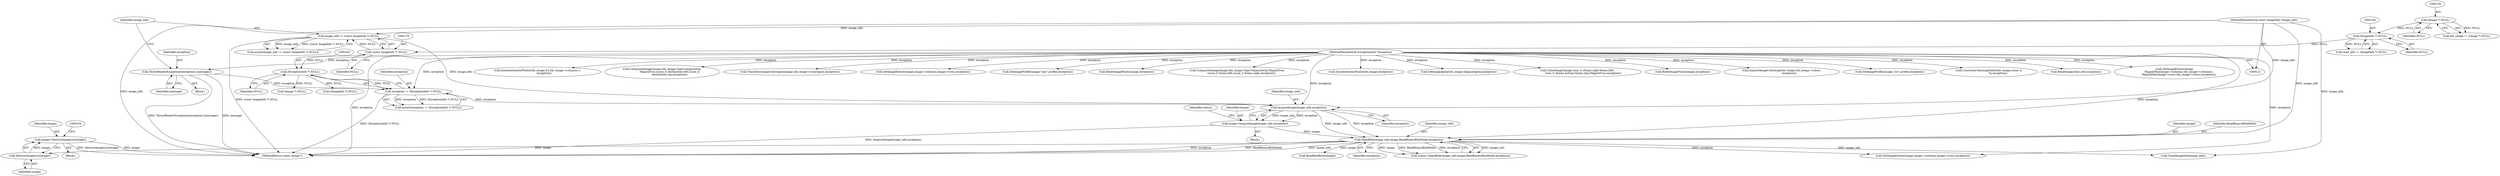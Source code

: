 digraph "0_ImageMagick_afa878a689870c28b6994ecf3bb8dbfb2b76d135@pointer" {
"1000228" [label="(Call,image=DestroyImageList(image))"];
"1000230" [label="(Call,DestroyImageList(image))"];
"1000218" [label="(Call,OpenBlob(image_info,image,ReadBinaryBlobMode,exception))"];
"1000213" [label="(Call,AcquireImage(image_info,exception))"];
"1000173" [label="(Call,image_info != (const ImageInfo *) NULL)"];
"1000122" [label="(MethodParameterIn,const ImageInfo *image_info)"];
"1000175" [label="(Call,(const ImageInfo *) NULL)"];
"1000139" [label="(Call,(ImageInfo *) NULL)"];
"1000129" [label="(Call,(Image *) NULL)"];
"1000200" [label="(Call,exception != (ExceptionInfo *) NULL)"];
"1000146" [label="(Call,ThrowReaderException((exception),(message)))"];
"1000123" [label="(MethodParameterIn,ExceptionInfo *exception)"];
"1000202" [label="(Call,(ExceptionInfo *) NULL)"];
"1000211" [label="(Call,image=AcquireImage(image_info,exception))"];
"1000217" [label="(Identifier,status)"];
"1000762" [label="(Call,ResetImagePixels(image,exception))"];
"1001340" [label="(Call,AcquireImageColormap(tile_image,tile_image->colors,\n                  exception))"];
"1000219" [label="(Identifier,image_info)"];
"1002131" [label="(Call,SetImageProfile(image,\"icc\",profile,exception))"];
"1001711" [label="(Call,ConstrainColormapIndex(tile_image,(ssize_t)\n                      *p,exception))"];
"1000129" [label="(Call,(Image *) NULL)"];
"1000231" [label="(Identifier,image)"];
"1000146" [label="(Call,ThrowReaderException((exception),(message)))"];
"1002441" [label="(Call,ReadImage(read_info,exception))"];
"1000215" [label="(Identifier,exception)"];
"1002485" [label="(Call,SetImageExtent(image,\n          MagickMax(image->columns,tile_image->columns),\n          MagickMax(image->rows,tile_image->rows),exception))"];
"1000175" [label="(Call,(const ImageInfo *) NULL)"];
"1000201" [label="(Identifier,exception)"];
"1000127" [label="(Call,tile_image != (Image *) NULL)"];
"1001670" [label="(Call,QueueAuthenticPixels(tile_image,0,y,tile_image->columns,1,\n                exception))"];
"1002016" [label="(Call,CompositeImage(image,tile_image,CopyCompositeOp,\n                  MagickTrue,(ssize_t) destination.left,(ssize_t)\n                  destination.top,exception))"];
"1000213" [label="(Call,AcquireImage(image_info,exception))"];
"1000122" [label="(MethodParameterIn,const ImageInfo *image_info)"];
"1000177" [label="(Identifier,NULL)"];
"1000199" [label="(Call,assert(exception != (ExceptionInfo *) NULL))"];
"1002504" [label="(Call,TransformImageColorspace(image,tile_image->colorspace,exception))"];
"1000204" [label="(Identifier,NULL)"];
"1000214" [label="(Identifier,image_info)"];
"1000747" [label="(Call,SetImageExtent(image,image->columns,image->rows,exception))"];
"1000211" [label="(Call,image=AcquireImage(image_info,exception))"];
"1000216" [label="(Call,status=OpenBlob(image_info,image,ReadBinaryBlobMode,exception))"];
"1000148" [label="(Identifier,message)"];
"1000125" [label="(Block,)"];
"1000229" [label="(Identifier,image)"];
"1002169" [label="(Call,SetImageProfile(image,\"iptc\",profile,exception))"];
"1000525" [label="(Call,ResetImagePixels(image,exception))"];
"1002512" [label="(Call,CompositeImage(image,tile_image,CopyCompositeOp,MagickTrue,\n          (ssize_t) frame.left,(ssize_t) frame.right,exception))"];
"1002647" [label="(MethodReturn,static Image *)"];
"1000200" [label="(Call,exception != (ExceptionInfo *) NULL)"];
"1000131" [label="(Identifier,NULL)"];
"1000174" [label="(Identifier,image_info)"];
"1000230" [label="(Call,DestroyImageList(image))"];
"1000510" [label="(Call,SetImageExtent(image,image->columns,image->rows,exception))"];
"1000260" [label="(Call,ReadBlobByte(image))"];
"1002268" [label="(Call,CloneImageInfo(image_info))"];
"1000172" [label="(Call,assert(image_info != (const ImageInfo *) NULL))"];
"1000222" [label="(Identifier,exception)"];
"1000141" [label="(Identifier,NULL)"];
"1001935" [label="(Call,SyncAuthenticPixels(tile_image,exception))"];
"1000173" [label="(Call,image_info != (const ImageInfo *) NULL)"];
"1000233" [label="(Call,(Image *) NULL)"];
"1001293" [label="(Call,SetImageAlpha(tile_image,OpaqueAlpha,exception))"];
"1000220" [label="(Identifier,image)"];
"1000238" [label="(Call,(ImageInfo *) NULL)"];
"1000227" [label="(Block,)"];
"1000218" [label="(Call,OpenBlob(image_info,image,ReadBinaryBlobMode,exception))"];
"1000147" [label="(Identifier,exception)"];
"1000212" [label="(Identifier,image)"];
"1000221" [label="(Identifier,ReadBinaryBlobMode)"];
"1000139" [label="(Call,(ImageInfo *) NULL)"];
"1001181" [label="(Call,CloneImage(image,(size_t) (frame.right-frame.left),\n              (size_t) (frame.bottom-frame.top),MagickTrue,exception))"];
"1000228" [label="(Call,image=DestroyImageList(image))"];
"1000137" [label="(Call,read_info != (ImageInfo *) NULL)"];
"1000123" [label="(MethodParameterIn,ExceptionInfo *exception)"];
"1000124" [label="(Block,)"];
"1000202" [label="(Call,(ExceptionInfo *) NULL)"];
"1000228" -> "1000227"  [label="AST: "];
"1000228" -> "1000230"  [label="CFG: "];
"1000229" -> "1000228"  [label="AST: "];
"1000230" -> "1000228"  [label="AST: "];
"1000234" -> "1000228"  [label="CFG: "];
"1000228" -> "1002647"  [label="DDG: image"];
"1000228" -> "1002647"  [label="DDG: DestroyImageList(image)"];
"1000230" -> "1000228"  [label="DDG: image"];
"1000230" -> "1000231"  [label="CFG: "];
"1000231" -> "1000230"  [label="AST: "];
"1000218" -> "1000230"  [label="DDG: image"];
"1000218" -> "1000216"  [label="AST: "];
"1000218" -> "1000222"  [label="CFG: "];
"1000219" -> "1000218"  [label="AST: "];
"1000220" -> "1000218"  [label="AST: "];
"1000221" -> "1000218"  [label="AST: "];
"1000222" -> "1000218"  [label="AST: "];
"1000216" -> "1000218"  [label="CFG: "];
"1000218" -> "1002647"  [label="DDG: ReadBinaryBlobMode"];
"1000218" -> "1002647"  [label="DDG: image_info"];
"1000218" -> "1002647"  [label="DDG: exception"];
"1000218" -> "1000216"  [label="DDG: image_info"];
"1000218" -> "1000216"  [label="DDG: image"];
"1000218" -> "1000216"  [label="DDG: ReadBinaryBlobMode"];
"1000218" -> "1000216"  [label="DDG: exception"];
"1000213" -> "1000218"  [label="DDG: image_info"];
"1000213" -> "1000218"  [label="DDG: exception"];
"1000122" -> "1000218"  [label="DDG: image_info"];
"1000211" -> "1000218"  [label="DDG: image"];
"1000123" -> "1000218"  [label="DDG: exception"];
"1000218" -> "1000260"  [label="DDG: image"];
"1000218" -> "1000510"  [label="DDG: exception"];
"1000218" -> "1002268"  [label="DDG: image_info"];
"1000213" -> "1000211"  [label="AST: "];
"1000213" -> "1000215"  [label="CFG: "];
"1000214" -> "1000213"  [label="AST: "];
"1000215" -> "1000213"  [label="AST: "];
"1000211" -> "1000213"  [label="CFG: "];
"1000213" -> "1000211"  [label="DDG: image_info"];
"1000213" -> "1000211"  [label="DDG: exception"];
"1000173" -> "1000213"  [label="DDG: image_info"];
"1000122" -> "1000213"  [label="DDG: image_info"];
"1000200" -> "1000213"  [label="DDG: exception"];
"1000123" -> "1000213"  [label="DDG: exception"];
"1000173" -> "1000172"  [label="AST: "];
"1000173" -> "1000175"  [label="CFG: "];
"1000174" -> "1000173"  [label="AST: "];
"1000175" -> "1000173"  [label="AST: "];
"1000172" -> "1000173"  [label="CFG: "];
"1000173" -> "1002647"  [label="DDG: (const ImageInfo *) NULL"];
"1000173" -> "1000172"  [label="DDG: image_info"];
"1000173" -> "1000172"  [label="DDG: (const ImageInfo *) NULL"];
"1000122" -> "1000173"  [label="DDG: image_info"];
"1000175" -> "1000173"  [label="DDG: NULL"];
"1000122" -> "1000121"  [label="AST: "];
"1000122" -> "1002647"  [label="DDG: image_info"];
"1000122" -> "1002268"  [label="DDG: image_info"];
"1000175" -> "1000177"  [label="CFG: "];
"1000176" -> "1000175"  [label="AST: "];
"1000177" -> "1000175"  [label="AST: "];
"1000139" -> "1000175"  [label="DDG: NULL"];
"1000175" -> "1000202"  [label="DDG: NULL"];
"1000139" -> "1000137"  [label="AST: "];
"1000139" -> "1000141"  [label="CFG: "];
"1000140" -> "1000139"  [label="AST: "];
"1000141" -> "1000139"  [label="AST: "];
"1000137" -> "1000139"  [label="CFG: "];
"1000139" -> "1000137"  [label="DDG: NULL"];
"1000129" -> "1000139"  [label="DDG: NULL"];
"1000129" -> "1000127"  [label="AST: "];
"1000129" -> "1000131"  [label="CFG: "];
"1000130" -> "1000129"  [label="AST: "];
"1000131" -> "1000129"  [label="AST: "];
"1000127" -> "1000129"  [label="CFG: "];
"1000129" -> "1000127"  [label="DDG: NULL"];
"1000200" -> "1000199"  [label="AST: "];
"1000200" -> "1000202"  [label="CFG: "];
"1000201" -> "1000200"  [label="AST: "];
"1000202" -> "1000200"  [label="AST: "];
"1000199" -> "1000200"  [label="CFG: "];
"1000200" -> "1002647"  [label="DDG: (ExceptionInfo *) NULL"];
"1000200" -> "1000199"  [label="DDG: exception"];
"1000200" -> "1000199"  [label="DDG: (ExceptionInfo *) NULL"];
"1000146" -> "1000200"  [label="DDG: exception"];
"1000123" -> "1000200"  [label="DDG: exception"];
"1000202" -> "1000200"  [label="DDG: NULL"];
"1000146" -> "1000125"  [label="AST: "];
"1000146" -> "1000148"  [label="CFG: "];
"1000147" -> "1000146"  [label="AST: "];
"1000148" -> "1000146"  [label="AST: "];
"1000174" -> "1000146"  [label="CFG: "];
"1000146" -> "1002647"  [label="DDG: message"];
"1000146" -> "1002647"  [label="DDG: ThrowReaderException((exception),(message))"];
"1000123" -> "1000146"  [label="DDG: exception"];
"1000123" -> "1000121"  [label="AST: "];
"1000123" -> "1002647"  [label="DDG: exception"];
"1000123" -> "1000510"  [label="DDG: exception"];
"1000123" -> "1000525"  [label="DDG: exception"];
"1000123" -> "1000747"  [label="DDG: exception"];
"1000123" -> "1000762"  [label="DDG: exception"];
"1000123" -> "1001181"  [label="DDG: exception"];
"1000123" -> "1001293"  [label="DDG: exception"];
"1000123" -> "1001340"  [label="DDG: exception"];
"1000123" -> "1001670"  [label="DDG: exception"];
"1000123" -> "1001711"  [label="DDG: exception"];
"1000123" -> "1001935"  [label="DDG: exception"];
"1000123" -> "1002016"  [label="DDG: exception"];
"1000123" -> "1002131"  [label="DDG: exception"];
"1000123" -> "1002169"  [label="DDG: exception"];
"1000123" -> "1002441"  [label="DDG: exception"];
"1000123" -> "1002485"  [label="DDG: exception"];
"1000123" -> "1002504"  [label="DDG: exception"];
"1000123" -> "1002512"  [label="DDG: exception"];
"1000202" -> "1000204"  [label="CFG: "];
"1000203" -> "1000202"  [label="AST: "];
"1000204" -> "1000202"  [label="AST: "];
"1000202" -> "1000233"  [label="DDG: NULL"];
"1000202" -> "1000238"  [label="DDG: NULL"];
"1000211" -> "1000124"  [label="AST: "];
"1000212" -> "1000211"  [label="AST: "];
"1000217" -> "1000211"  [label="CFG: "];
"1000211" -> "1002647"  [label="DDG: AcquireImage(image_info,exception)"];
}

